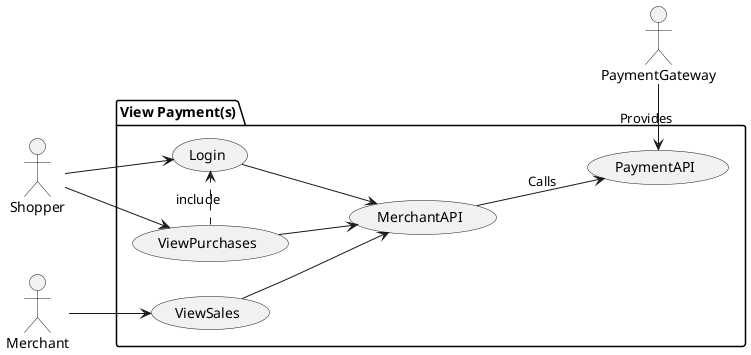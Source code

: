 ﻿@startuml
left to right direction
actor     Shopper
actor     Merchant
actor     PaymentGateway


Package "View Payment(s)" as MakePayment{
    usecase   PaymentAPI
    usecase   MerchantAPI
    usecase   Login
    usecase   ViewPurchases
    usecase   ViewSales
        

    

    Shopper --> (Login) 
    Shopper --> (ViewPurchases)
    
    (ViewPurchases) .> (Login) : include
    
    (Login) --> (MerchantAPI)
    (ViewPurchases) --> (MerchantAPI)
    
    Merchant --> (ViewSales)
    (ViewSales) --> (MerchantAPI)
    
    
    PaymentGateway -> (PaymentAPI) : Provides
    
    MerchantAPI --> (PaymentAPI) : Calls
}
@enduml